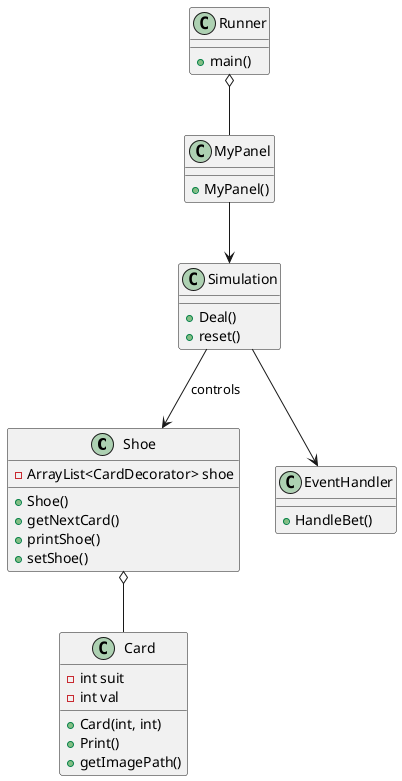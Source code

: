@startuml
class Shoe {
    -ArrayList<CardDecorator> shoe
    +Shoe()
    +getNextCard()
    +printShoe()
    +setShoe()
}

class Card {
    +Card(int, int)
    +Print()
    +getImagePath()
    -int suit
    -int val
}

class Simulation {
    +Deal()
    +reset()

}

class EventHandler {
    +HandleBet()
}

class MyPanel {
    +MyPanel()
}

class Runner {
	+main()
}

Shoe o-- Card
MyPanel --> Simulation
Simulation --> Shoe : controls
Simulation --> EventHandler
Runner o-- MyPanel
@enduml